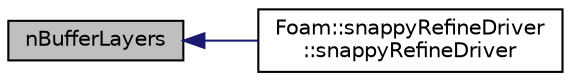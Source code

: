 digraph "nBufferLayers"
{
  bgcolor="transparent";
  edge [fontname="Helvetica",fontsize="10",labelfontname="Helvetica",labelfontsize="10"];
  node [fontname="Helvetica",fontsize="10",shape=record];
  rankdir="LR";
  Node1 [label="nBufferLayers",height=0.2,width=0.4,color="black", fillcolor="grey75", style="filled", fontcolor="black"];
  Node1 -> Node2 [dir="back",color="midnightblue",fontsize="10",style="solid",fontname="Helvetica"];
  Node2 [label="Foam::snappyRefineDriver\l::snappyRefineDriver",height=0.2,width=0.4,color="black",URL="$a02443.html#a5675da79b1a5d194aa113611d3b9e024",tooltip="Construct from components. "];
}
